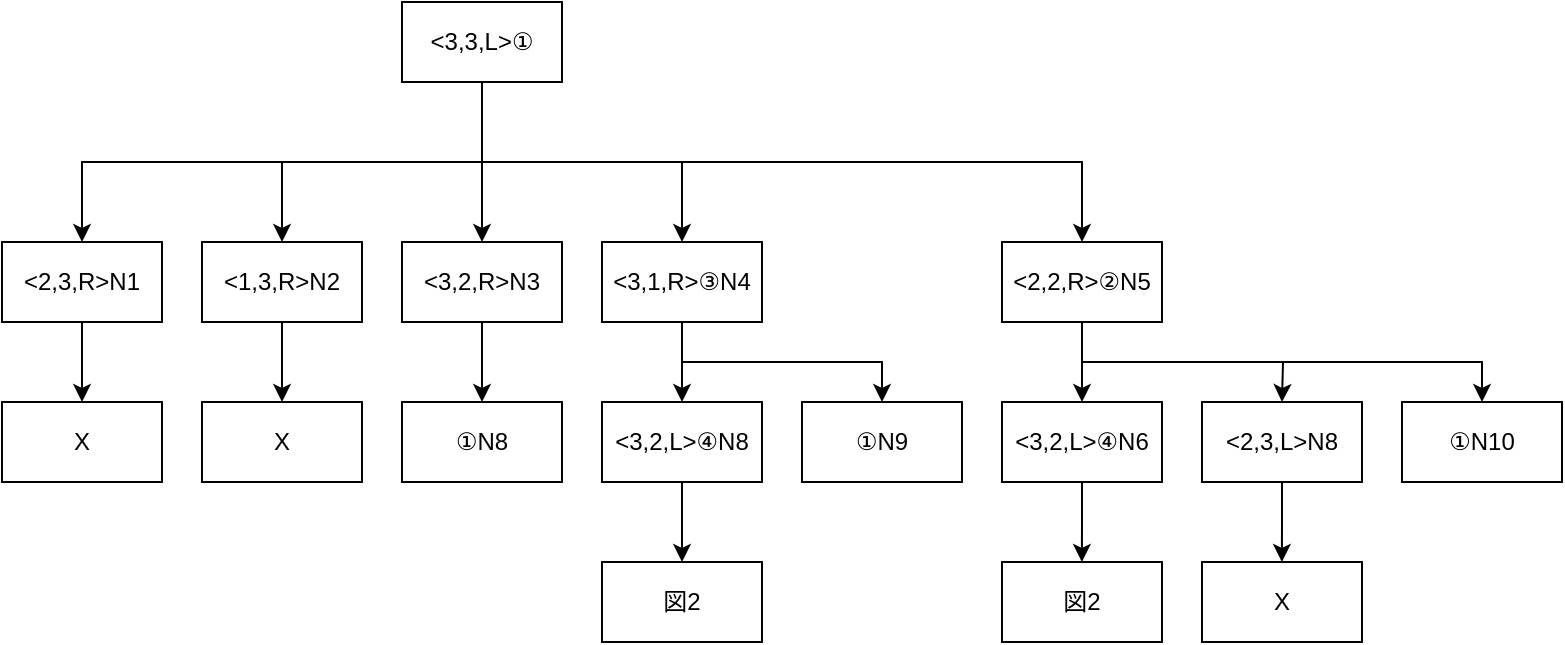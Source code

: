 <mxfile version="24.9.1">
  <diagram name="Page-1" id="QeLyGS0h_8OWv8H22Q_3">
    <mxGraphModel dx="521" dy="487" grid="1" gridSize="10" guides="1" tooltips="1" connect="1" arrows="1" fold="1" page="1" pageScale="1" pageWidth="850" pageHeight="1100" math="0" shadow="0">
      <root>
        <mxCell id="0" />
        <mxCell id="1" parent="0" />
        <mxCell id="flmP5Jba4wngmFBcUOo2-2" style="edgeStyle=orthogonalEdgeStyle;rounded=0;orthogonalLoop=1;jettySize=auto;html=1;exitX=0.5;exitY=1;exitDx=0;exitDy=0;entryX=0.5;entryY=0;entryDx=0;entryDy=0;labelBackgroundColor=none;fontColor=default;" edge="1" parent="1" source="qyMYqTmxAQvxw1RvTvAj-1" target="flmP5Jba4wngmFBcUOo2-15">
          <mxGeometry relative="1" as="geometry">
            <mxPoint x="490" y="160" as="targetPoint" />
            <Array as="points">
              <mxPoint x="250" y="120" />
              <mxPoint x="550" y="120" />
            </Array>
          </mxGeometry>
        </mxCell>
        <mxCell id="flmP5Jba4wngmFBcUOo2-3" style="edgeStyle=orthogonalEdgeStyle;rounded=0;orthogonalLoop=1;jettySize=auto;html=1;exitX=0.5;exitY=1;exitDx=0;exitDy=0;entryX=0.5;entryY=0;entryDx=0;entryDy=0;labelBackgroundColor=none;fontColor=default;" edge="1" parent="1" source="qyMYqTmxAQvxw1RvTvAj-1" target="flmP5Jba4wngmFBcUOo2-10">
          <mxGeometry relative="1" as="geometry">
            <mxPoint x="130" y="160" as="targetPoint" />
            <mxPoint x="290" y="100" as="sourcePoint" />
            <Array as="points">
              <mxPoint x="250" y="120" />
              <mxPoint x="150" y="120" />
            </Array>
          </mxGeometry>
        </mxCell>
        <mxCell id="flmP5Jba4wngmFBcUOo2-6" style="edgeStyle=orthogonalEdgeStyle;rounded=0;orthogonalLoop=1;jettySize=auto;html=1;exitX=0.5;exitY=1;exitDx=0;exitDy=0;entryX=0.5;entryY=0;entryDx=0;entryDy=0;labelBackgroundColor=none;fontColor=default;" edge="1" parent="1" source="qyMYqTmxAQvxw1RvTvAj-1" target="flmP5Jba4wngmFBcUOo2-12">
          <mxGeometry relative="1" as="geometry">
            <mxPoint x="370" y="160" as="targetPoint" />
          </mxGeometry>
        </mxCell>
        <mxCell id="flmP5Jba4wngmFBcUOo2-8" style="edgeStyle=orthogonalEdgeStyle;rounded=0;orthogonalLoop=1;jettySize=auto;html=1;exitX=0.5;exitY=1;exitDx=0;exitDy=0;entryX=0.5;entryY=0;entryDx=0;entryDy=0;labelBackgroundColor=none;fontColor=default;" edge="1" parent="1" source="qyMYqTmxAQvxw1RvTvAj-1" target="flmP5Jba4wngmFBcUOo2-9">
          <mxGeometry relative="1" as="geometry">
            <mxPoint x="10" y="160" as="targetPoint" />
          </mxGeometry>
        </mxCell>
        <mxCell id="qyMYqTmxAQvxw1RvTvAj-1" value="&amp;lt;3,3,L&amp;gt;①" style="rounded=0;whiteSpace=wrap;html=1;labelBackgroundColor=none;" parent="1" vertex="1">
          <mxGeometry x="210" y="40" width="80" height="40" as="geometry" />
        </mxCell>
        <mxCell id="qyMYqTmxAQvxw1RvTvAj-2" value="" style="endArrow=classic;html=1;rounded=0;exitX=0.5;exitY=1;exitDx=0;exitDy=0;labelBackgroundColor=none;fontColor=default;" parent="1" source="qyMYqTmxAQvxw1RvTvAj-1" edge="1">
          <mxGeometry width="50" height="50" relative="1" as="geometry">
            <mxPoint x="240" y="290" as="sourcePoint" />
            <mxPoint x="250" y="160" as="targetPoint" />
            <Array as="points" />
          </mxGeometry>
        </mxCell>
        <mxCell id="flmP5Jba4wngmFBcUOo2-16" style="edgeStyle=orthogonalEdgeStyle;rounded=0;orthogonalLoop=1;jettySize=auto;html=1;exitX=0.5;exitY=1;exitDx=0;exitDy=0;labelBackgroundColor=none;fontColor=default;" edge="1" parent="1" source="flmP5Jba4wngmFBcUOo2-9">
          <mxGeometry relative="1" as="geometry">
            <mxPoint x="50" y="240" as="targetPoint" />
          </mxGeometry>
        </mxCell>
        <mxCell id="flmP5Jba4wngmFBcUOo2-9" value="&amp;lt;2,3,R&amp;gt;N1" style="whiteSpace=wrap;html=1;labelBackgroundColor=none;" vertex="1" parent="1">
          <mxGeometry x="10" y="160" width="80" height="40" as="geometry" />
        </mxCell>
        <mxCell id="flmP5Jba4wngmFBcUOo2-18" style="edgeStyle=orthogonalEdgeStyle;rounded=0;orthogonalLoop=1;jettySize=auto;html=1;exitX=0.5;exitY=1;exitDx=0;exitDy=0;labelBackgroundColor=none;fontColor=default;" edge="1" parent="1" source="flmP5Jba4wngmFBcUOo2-10">
          <mxGeometry relative="1" as="geometry">
            <mxPoint x="150" y="240" as="targetPoint" />
          </mxGeometry>
        </mxCell>
        <mxCell id="flmP5Jba4wngmFBcUOo2-10" value="&amp;lt;1,3,R&amp;gt;N2" style="whiteSpace=wrap;html=1;labelBackgroundColor=none;" vertex="1" parent="1">
          <mxGeometry x="110" y="160" width="80" height="40" as="geometry" />
        </mxCell>
        <mxCell id="flmP5Jba4wngmFBcUOo2-19" style="edgeStyle=orthogonalEdgeStyle;rounded=0;orthogonalLoop=1;jettySize=auto;html=1;labelBackgroundColor=none;fontColor=default;" edge="1" parent="1" source="flmP5Jba4wngmFBcUOo2-11">
          <mxGeometry relative="1" as="geometry">
            <mxPoint x="250" y="240" as="targetPoint" />
          </mxGeometry>
        </mxCell>
        <mxCell id="flmP5Jba4wngmFBcUOo2-11" value="&amp;lt;3,2,R&amp;gt;N3" style="whiteSpace=wrap;html=1;labelBackgroundColor=none;" vertex="1" parent="1">
          <mxGeometry x="210" y="160" width="80" height="40" as="geometry" />
        </mxCell>
        <mxCell id="flmP5Jba4wngmFBcUOo2-22" style="edgeStyle=orthogonalEdgeStyle;rounded=0;orthogonalLoop=1;jettySize=auto;html=1;labelBackgroundColor=none;fontColor=default;" edge="1" parent="1" source="flmP5Jba4wngmFBcUOo2-12">
          <mxGeometry relative="1" as="geometry">
            <mxPoint x="350" y="240" as="targetPoint" />
          </mxGeometry>
        </mxCell>
        <mxCell id="flmP5Jba4wngmFBcUOo2-23" style="edgeStyle=orthogonalEdgeStyle;rounded=0;orthogonalLoop=1;jettySize=auto;html=1;exitX=0.5;exitY=1;exitDx=0;exitDy=0;entryX=0.5;entryY=0;entryDx=0;entryDy=0;labelBackgroundColor=none;fontColor=default;" edge="1" parent="1" source="flmP5Jba4wngmFBcUOo2-12" target="flmP5Jba4wngmFBcUOo2-25">
          <mxGeometry relative="1" as="geometry">
            <mxPoint x="470" y="240" as="targetPoint" />
            <Array as="points">
              <mxPoint x="350" y="220" />
              <mxPoint x="450" y="220" />
            </Array>
          </mxGeometry>
        </mxCell>
        <mxCell id="flmP5Jba4wngmFBcUOo2-12" value="&amp;lt;3,1,R&amp;gt;③N4" style="whiteSpace=wrap;html=1;labelBackgroundColor=none;" vertex="1" parent="1">
          <mxGeometry x="310" y="160" width="80" height="40" as="geometry" />
        </mxCell>
        <mxCell id="flmP5Jba4wngmFBcUOo2-28" style="edgeStyle=orthogonalEdgeStyle;rounded=0;orthogonalLoop=1;jettySize=auto;html=1;labelBackgroundColor=none;fontColor=default;" edge="1" parent="1" source="flmP5Jba4wngmFBcUOo2-15">
          <mxGeometry relative="1" as="geometry">
            <mxPoint x="550" y="240" as="targetPoint" />
          </mxGeometry>
        </mxCell>
        <mxCell id="flmP5Jba4wngmFBcUOo2-30" style="edgeStyle=orthogonalEdgeStyle;rounded=0;orthogonalLoop=1;jettySize=auto;html=1;exitX=0.5;exitY=1;exitDx=0;exitDy=0;labelBackgroundColor=none;fontColor=default;" edge="1" parent="1" source="flmP5Jba4wngmFBcUOo2-15">
          <mxGeometry relative="1" as="geometry">
            <mxPoint x="650" y="240" as="targetPoint" />
          </mxGeometry>
        </mxCell>
        <mxCell id="flmP5Jba4wngmFBcUOo2-15" value="&amp;lt;2,2,R&amp;gt;②N5" style="whiteSpace=wrap;html=1;labelBackgroundColor=none;" vertex="1" parent="1">
          <mxGeometry x="510" y="160" width="80" height="40" as="geometry" />
        </mxCell>
        <mxCell id="flmP5Jba4wngmFBcUOo2-17" value="X" style="whiteSpace=wrap;html=1;labelBackgroundColor=none;" vertex="1" parent="1">
          <mxGeometry x="10" y="240" width="80" height="40" as="geometry" />
        </mxCell>
        <mxCell id="flmP5Jba4wngmFBcUOo2-20" value="X" style="whiteSpace=wrap;html=1;labelBackgroundColor=none;" vertex="1" parent="1">
          <mxGeometry x="110" y="240" width="80" height="40" as="geometry" />
        </mxCell>
        <mxCell id="flmP5Jba4wngmFBcUOo2-21" value="①N8" style="whiteSpace=wrap;html=1;labelBackgroundColor=none;" vertex="1" parent="1">
          <mxGeometry x="210" y="240" width="80" height="40" as="geometry" />
        </mxCell>
        <mxCell id="flmP5Jba4wngmFBcUOo2-38" style="edgeStyle=orthogonalEdgeStyle;rounded=0;orthogonalLoop=1;jettySize=auto;html=1;exitX=0.5;exitY=1;exitDx=0;exitDy=0;labelBackgroundColor=none;fontColor=default;" edge="1" parent="1" source="flmP5Jba4wngmFBcUOo2-24">
          <mxGeometry relative="1" as="geometry">
            <mxPoint x="350" y="320" as="targetPoint" />
          </mxGeometry>
        </mxCell>
        <mxCell id="flmP5Jba4wngmFBcUOo2-24" value="&amp;lt;3,2,L&amp;gt;④N8" style="whiteSpace=wrap;html=1;labelBackgroundColor=none;" vertex="1" parent="1">
          <mxGeometry x="310" y="240" width="80" height="40" as="geometry" />
        </mxCell>
        <mxCell id="flmP5Jba4wngmFBcUOo2-25" value="①N9" style="whiteSpace=wrap;html=1;labelBackgroundColor=none;" vertex="1" parent="1">
          <mxGeometry x="410" y="240" width="80" height="40" as="geometry" />
        </mxCell>
        <mxCell id="flmP5Jba4wngmFBcUOo2-42" style="edgeStyle=orthogonalEdgeStyle;rounded=0;orthogonalLoop=1;jettySize=auto;html=1;exitX=0.5;exitY=1;exitDx=0;exitDy=0;labelBackgroundColor=none;fontColor=default;" edge="1" parent="1" source="flmP5Jba4wngmFBcUOo2-31">
          <mxGeometry relative="1" as="geometry">
            <mxPoint x="549.936" y="320" as="targetPoint" />
          </mxGeometry>
        </mxCell>
        <mxCell id="flmP5Jba4wngmFBcUOo2-31" value="&amp;lt;3,2,L&amp;gt;④N6" style="whiteSpace=wrap;html=1;labelBackgroundColor=none;" vertex="1" parent="1">
          <mxGeometry x="510" y="240" width="80" height="40" as="geometry" />
        </mxCell>
        <mxCell id="flmP5Jba4wngmFBcUOo2-40" style="edgeStyle=orthogonalEdgeStyle;rounded=0;orthogonalLoop=1;jettySize=auto;html=1;exitX=0.5;exitY=1;exitDx=0;exitDy=0;labelBackgroundColor=none;fontColor=default;" edge="1" parent="1" source="flmP5Jba4wngmFBcUOo2-33">
          <mxGeometry relative="1" as="geometry">
            <mxPoint x="649.936" y="320" as="targetPoint" />
          </mxGeometry>
        </mxCell>
        <mxCell id="flmP5Jba4wngmFBcUOo2-33" value="&amp;lt;2,3,L&amp;gt;N8" style="whiteSpace=wrap;html=1;labelBackgroundColor=none;" vertex="1" parent="1">
          <mxGeometry x="610" y="240" width="80" height="40" as="geometry" />
        </mxCell>
        <mxCell id="flmP5Jba4wngmFBcUOo2-34" value="①N10" style="whiteSpace=wrap;html=1;labelBackgroundColor=none;" vertex="1" parent="1">
          <mxGeometry x="710" y="240" width="80" height="40" as="geometry" />
        </mxCell>
        <mxCell id="flmP5Jba4wngmFBcUOo2-36" style="edgeStyle=orthogonalEdgeStyle;rounded=0;orthogonalLoop=1;jettySize=auto;html=1;exitX=0.5;exitY=1;exitDx=0;exitDy=0;entryX=0.5;entryY=0;entryDx=0;entryDy=0;labelBackgroundColor=none;fontColor=default;" edge="1" parent="1" source="flmP5Jba4wngmFBcUOo2-15" target="flmP5Jba4wngmFBcUOo2-34">
          <mxGeometry relative="1" as="geometry" />
        </mxCell>
        <mxCell id="flmP5Jba4wngmFBcUOo2-41" value="X" style="whiteSpace=wrap;html=1;labelBackgroundColor=none;" vertex="1" parent="1">
          <mxGeometry x="610" y="320" width="80" height="40" as="geometry" />
        </mxCell>
        <mxCell id="flmP5Jba4wngmFBcUOo2-43" value="図2" style="whiteSpace=wrap;html=1;labelBackgroundColor=none;" vertex="1" parent="1">
          <mxGeometry x="310" y="320" width="80" height="40" as="geometry" />
        </mxCell>
        <mxCell id="flmP5Jba4wngmFBcUOo2-44" value="図2" style="whiteSpace=wrap;html=1;labelBackgroundColor=none;" vertex="1" parent="1">
          <mxGeometry x="510" y="320" width="80" height="40" as="geometry" />
        </mxCell>
      </root>
    </mxGraphModel>
  </diagram>
</mxfile>
